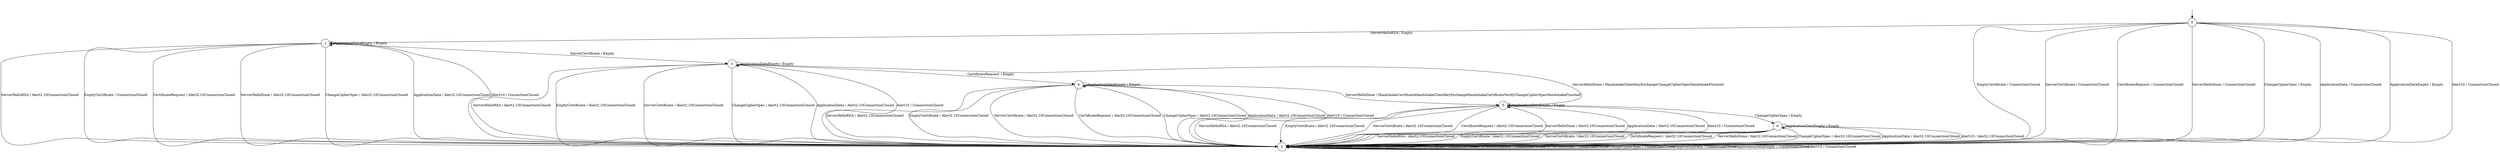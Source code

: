 digraph g {
__start0 [label="" shape="none"];

	s0 [shape="circle" label="0"];
	s1 [shape="circle" label="1"];
	s2 [shape="circle" label="2"];
	s3 [shape="circle" label="3"];
	s4 [shape="circle" label="4"];
	s5 [shape="circle" label="5"];
	s6 [shape="circle" label="6"];
	s0 -> s1 [label="ServerHelloRSA / Empty"];
	s0 -> s2 [label="EmptyCertificate / ConnectionClosed"];
	s0 -> s2 [label="ServerCertificate / ConnectionClosed"];
	s0 -> s2 [label="CertificateRequest / ConnectionClosed"];
	s0 -> s2 [label="ServerHelloDone / ConnectionClosed"];
	s0 -> s2 [label="ChangeCipherSpec / Empty"];
	s0 -> s2 [label="ApplicationData / ConnectionClosed"];
	s0 -> s2 [label="ApplicationDataEmpty / Empty"];
	s0 -> s2 [label="Alert10 / ConnectionClosed"];
	s1 -> s2 [label="ServerHelloRSA / Alert2.10ConnectionClosed"];
	s1 -> s2 [label="EmptyCertificate / ConnectionClosed"];
	s1 -> s3 [label="ServerCertificate / Empty"];
	s1 -> s2 [label="CertificateRequest / Alert2.10ConnectionClosed"];
	s1 -> s2 [label="ServerHelloDone / Alert2.10ConnectionClosed"];
	s1 -> s2 [label="ChangeCipherSpec / Alert2.10ConnectionClosed"];
	s1 -> s2 [label="ApplicationData / Alert2.10ConnectionClosed"];
	s1 -> s1 [label="ApplicationDataEmpty / Empty"];
	s1 -> s2 [label="Alert10 / ConnectionClosed"];
	s2 -> s2 [label="ServerHelloRSA / ConnectionClosed"];
	s2 -> s2 [label="EmptyCertificate / ConnectionClosed"];
	s2 -> s2 [label="ServerCertificate / ConnectionClosed"];
	s2 -> s2 [label="CertificateRequest / ConnectionClosed"];
	s2 -> s2 [label="ServerHelloDone / ConnectionClosed"];
	s2 -> s2 [label="ChangeCipherSpec / ConnectionClosed"];
	s2 -> s2 [label="ApplicationData / ConnectionClosed"];
	s2 -> s2 [label="ApplicationDataEmpty / ConnectionClosed"];
	s2 -> s2 [label="Alert10 / ConnectionClosed"];
	s3 -> s2 [label="ServerHelloRSA / Alert2.10ConnectionClosed"];
	s3 -> s2 [label="EmptyCertificate / Alert2.10ConnectionClosed"];
	s3 -> s2 [label="ServerCertificate / Alert2.10ConnectionClosed"];
	s3 -> s4 [label="CertificateRequest / Empty"];
	s3 -> s5 [label="ServerHelloDone / HandshakeClientKeyExchangeChangeCipherSpecHandshakeFinished"];
	s3 -> s2 [label="ChangeCipherSpec / Alert2.10ConnectionClosed"];
	s3 -> s2 [label="ApplicationData / Alert2.10ConnectionClosed"];
	s3 -> s3 [label="ApplicationDataEmpty / Empty"];
	s3 -> s2 [label="Alert10 / ConnectionClosed"];
	s4 -> s2 [label="ServerHelloRSA / Alert2.10ConnectionClosed"];
	s4 -> s2 [label="EmptyCertificate / Alert2.10ConnectionClosed"];
	s4 -> s2 [label="ServerCertificate / Alert2.10ConnectionClosed"];
	s4 -> s2 [label="CertificateRequest / Alert2.10ConnectionClosed"];
	s4 -> s5 [label="ServerHelloDone / HandshakeCertificateHandshakeClientKeyExchangeHandshakeCertificateVerifyChangeCipherSpecHandshakeFinished"];
	s4 -> s2 [label="ChangeCipherSpec / Alert2.10ConnectionClosed"];
	s4 -> s2 [label="ApplicationData / Alert2.10ConnectionClosed"];
	s4 -> s4 [label="ApplicationDataEmpty / Empty"];
	s4 -> s2 [label="Alert10 / ConnectionClosed"];
	s5 -> s2 [label="ServerHelloRSA / Alert2.10ConnectionClosed"];
	s5 -> s2 [label="EmptyCertificate / Alert2.10ConnectionClosed"];
	s5 -> s2 [label="ServerCertificate / Alert2.10ConnectionClosed"];
	s5 -> s2 [label="CertificateRequest / Alert2.10ConnectionClosed"];
	s5 -> s2 [label="ServerHelloDone / Alert2.10ConnectionClosed"];
	s5 -> s6 [label="ChangeCipherSpec / Empty"];
	s5 -> s2 [label="ApplicationData / Alert2.10ConnectionClosed"];
	s5 -> s5 [label="ApplicationDataEmpty / Empty"];
	s5 -> s2 [label="Alert10 / ConnectionClosed"];
	s6 -> s2 [label="ServerHelloRSA / Alert2.10ConnectionClosed"];
	s6 -> s2 [label="EmptyCertificate / Alert2.10ConnectionClosed"];
	s6 -> s2 [label="ServerCertificate / Alert2.10ConnectionClosed"];
	s6 -> s2 [label="CertificateRequest / Alert2.10ConnectionClosed"];
	s6 -> s2 [label="ServerHelloDone / Alert2.10ConnectionClosed"];
	s6 -> s2 [label="ChangeCipherSpec / Alert2.10ConnectionClosed"];
	s6 -> s2 [label="ApplicationData / Alert2.10ConnectionClosed"];
	s6 -> s6 [label="ApplicationDataEmpty / Empty"];
	s6 -> s2 [label="Alert10 / Alert2.10ConnectionClosed"];

__start0 -> s0;
}
